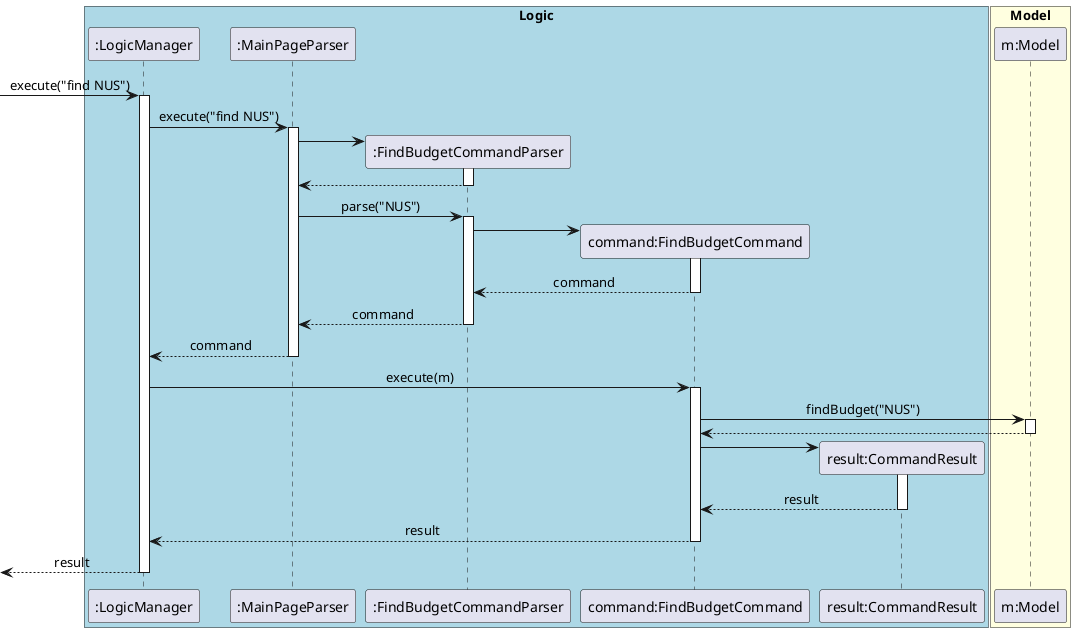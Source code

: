 @startuml
skinparam Sequence {
    MessageAlign center
}
box "Logic" #LightBlue
participant ":LogicManager" as LM
participant ":MainPageParser" as MPP
participant ":FindBudgetCommandParser" as FBCP
participant "command:FindBudgetCommand" as FBC
participant "result:CommandResult" as CR
end box

box "Model" #LightYellow
participant "m:Model" as M
end box

[-> LM : execute("find NUS")
activate LM
LM -> MPP : execute("find NUS")
activate MPP

create FBCP
MPP -> FBCP
activate FBCP
MPP <-- FBCP
deactivate FBCP

MPP -> FBCP : parse("NUS")
activate FBCP

create FBC
FBCP -> FBC
activate FBC
FBCP <-- FBC : command
deactivate FBC
MPP <-- FBCP : command
deactivate FBCP
LM <-- MPP : command
deactivate MPP
LM -> FBC : execute(m)
activate FBC

FBC -> M : findBudget("NUS")
activate M
FBC <-- M
deactivate M

create CR
FBC -> CR
activate CR
FBC <-- CR : result
deactivate CR

LM <-- FBC : result
deactivate FBC
[<-- LM : result
deactivate LM

@enduml